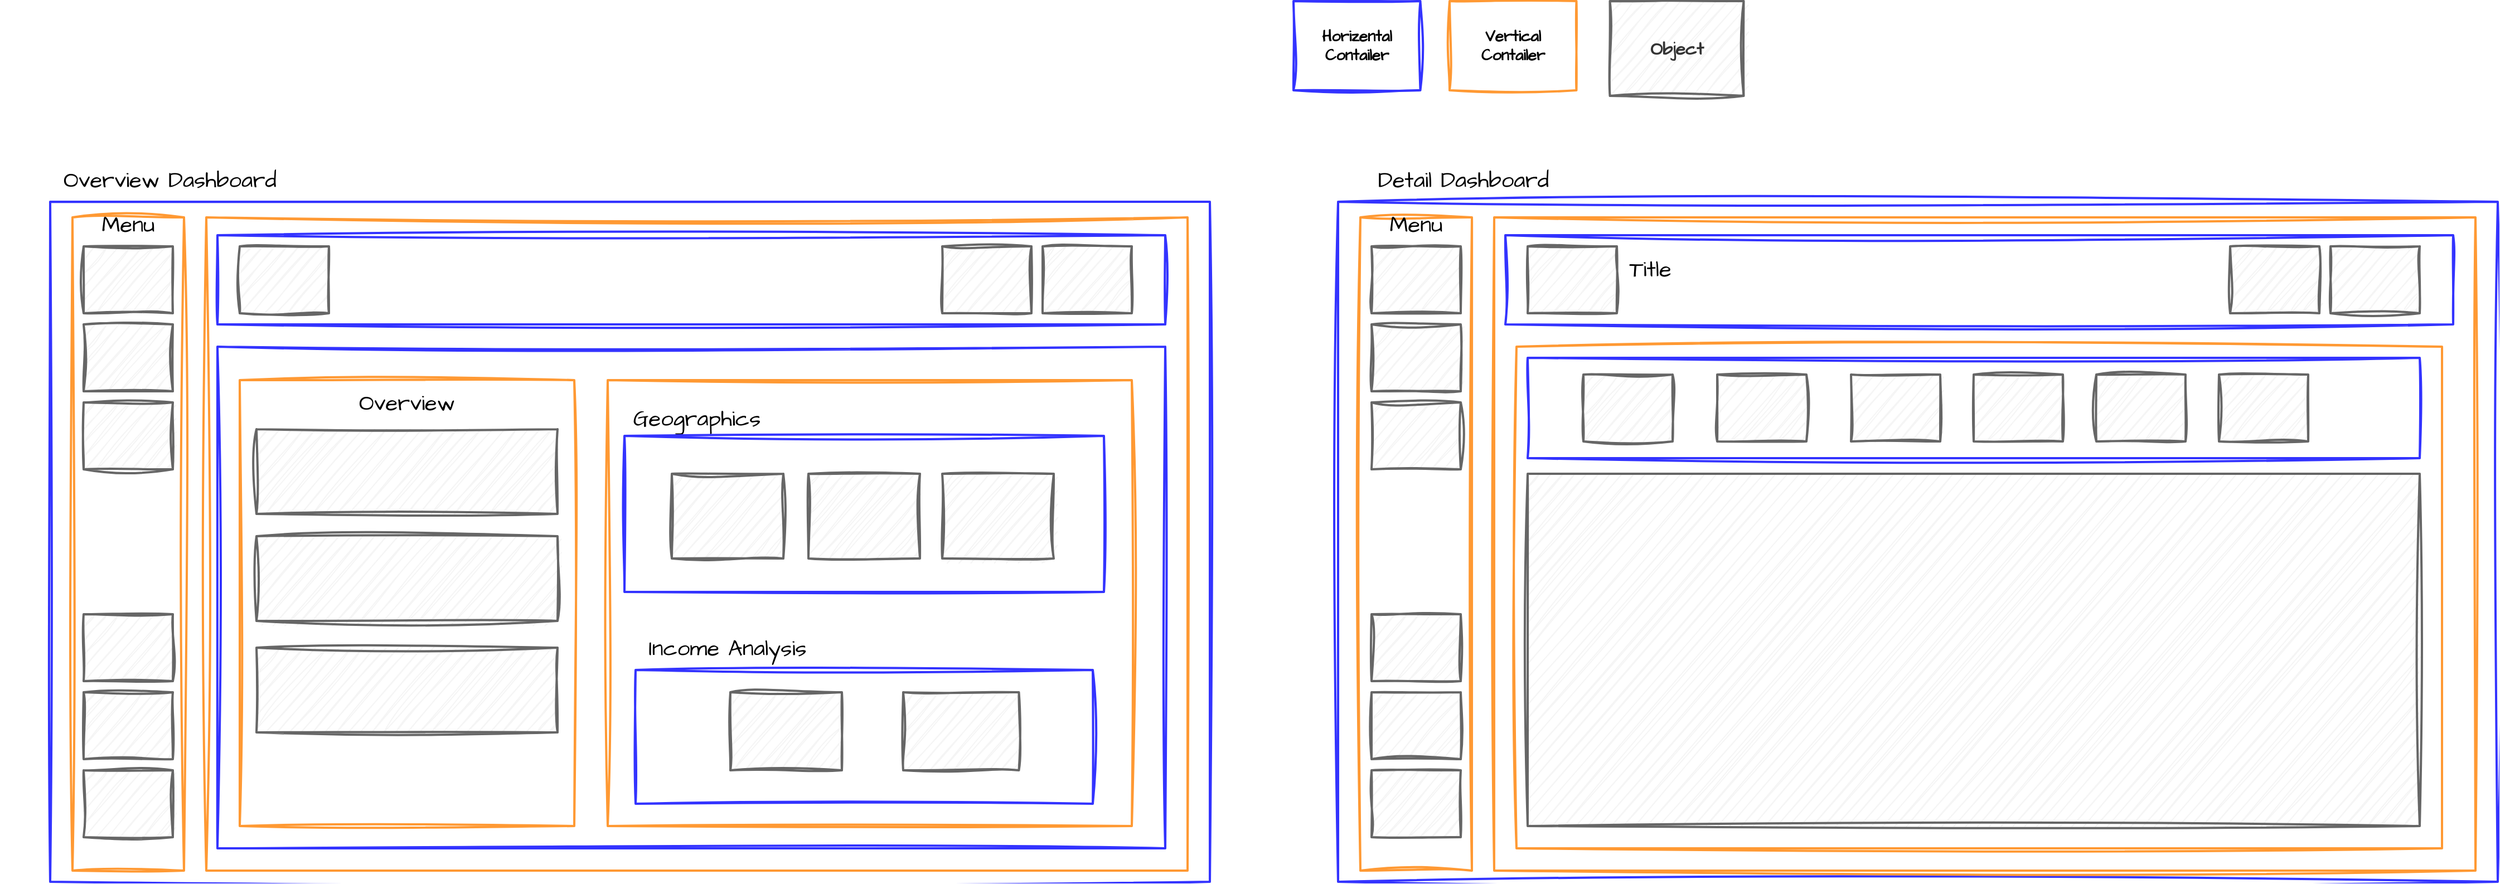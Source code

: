 <mxfile version="24.7.8" pages="2">
  <diagram name="Page-1" id="A7-xnCa6GZ77hb_ugSaN">
    <mxGraphModel dx="1400" dy="1786" grid="1" gridSize="10" guides="1" tooltips="1" connect="1" arrows="1" fold="1" page="1" pageScale="1" pageWidth="1169" pageHeight="827" math="0" shadow="0">
      <root>
        <mxCell id="0" />
        <mxCell id="1" parent="0" />
        <mxCell id="PGWeTWr600nqLuUM6eGq-1" value="" style="rounded=0;whiteSpace=wrap;html=1;fillColor=none;strokeColor=#3333FF;strokeWidth=2;sketch=1;curveFitting=1;jiggle=2;" parent="1" vertex="1">
          <mxGeometry x="65" y="70" width="1040" height="610" as="geometry" />
        </mxCell>
        <mxCell id="PGWeTWr600nqLuUM6eGq-2" value="" style="rounded=0;whiteSpace=wrap;html=1;fillColor=none;strokeColor=#FF9933;strokeWidth=2;sketch=1;curveFitting=1;jiggle=2;" parent="1" vertex="1">
          <mxGeometry x="85" y="84" width="100" height="586" as="geometry" />
        </mxCell>
        <mxCell id="PGWeTWr600nqLuUM6eGq-4" value="" style="rounded=0;whiteSpace=wrap;html=1;fillColor=#f5f5f5;fontColor=#333333;strokeColor=#666666;strokeWidth=2;sketch=1;curveFitting=1;jiggle=2;" parent="1" vertex="1">
          <mxGeometry x="95" y="110" width="80" height="60" as="geometry" />
        </mxCell>
        <mxCell id="PGWeTWr600nqLuUM6eGq-5" value="" style="rounded=0;whiteSpace=wrap;html=1;fillColor=#f5f5f5;fontColor=#333333;strokeColor=#666666;strokeWidth=2;sketch=1;curveFitting=1;jiggle=2;" parent="1" vertex="1">
          <mxGeometry x="95" y="180" width="80" height="60" as="geometry" />
        </mxCell>
        <mxCell id="PGWeTWr600nqLuUM6eGq-6" value="" style="rounded=0;whiteSpace=wrap;html=1;fillColor=#f5f5f5;fontColor=#333333;strokeColor=#666666;strokeWidth=2;sketch=1;curveFitting=1;jiggle=2;" parent="1" vertex="1">
          <mxGeometry x="95" y="510" width="80" height="60" as="geometry" />
        </mxCell>
        <mxCell id="PGWeTWr600nqLuUM6eGq-7" value="" style="rounded=0;whiteSpace=wrap;html=1;fillColor=#f5f5f5;fontColor=#333333;strokeColor=#666666;strokeWidth=2;sketch=1;curveFitting=1;jiggle=2;" parent="1" vertex="1">
          <mxGeometry x="95" y="580" width="80" height="60" as="geometry" />
        </mxCell>
        <mxCell id="PGWeTWr600nqLuUM6eGq-8" value="" style="rounded=0;whiteSpace=wrap;html=1;fillColor=#f5f5f5;fontColor=#333333;strokeColor=#666666;strokeWidth=2;sketch=1;curveFitting=1;jiggle=2;" parent="1" vertex="1">
          <mxGeometry x="95" y="440" width="80" height="60" as="geometry" />
        </mxCell>
        <mxCell id="PGWeTWr600nqLuUM6eGq-9" value="" style="rounded=0;whiteSpace=wrap;html=1;fillColor=none;strokeColor=#FF9933;strokeWidth=2;sketch=1;curveFitting=1;jiggle=2;" parent="1" vertex="1">
          <mxGeometry x="205" y="84" width="880" height="586" as="geometry" />
        </mxCell>
        <mxCell id="PGWeTWr600nqLuUM6eGq-10" value="" style="rounded=0;whiteSpace=wrap;html=1;fillColor=none;strokeColor=#3333FF;strokeWidth=2;sketch=1;curveFitting=1;jiggle=2;" parent="1" vertex="1">
          <mxGeometry x="215" y="100" width="850" height="80" as="geometry" />
        </mxCell>
        <mxCell id="PGWeTWr600nqLuUM6eGq-11" value="" style="rounded=0;whiteSpace=wrap;html=1;fillColor=#f5f5f5;fontColor=#333333;strokeColor=#666666;strokeWidth=2;sketch=1;curveFitting=1;jiggle=2;" parent="1" vertex="1">
          <mxGeometry x="235" y="110" width="80" height="60" as="geometry" />
        </mxCell>
        <mxCell id="PGWeTWr600nqLuUM6eGq-12" value="" style="rounded=0;whiteSpace=wrap;html=1;fillColor=#f5f5f5;fontColor=#333333;strokeColor=#666666;strokeWidth=2;sketch=1;curveFitting=1;jiggle=2;" parent="1" vertex="1">
          <mxGeometry x="955" y="110" width="80" height="60" as="geometry" />
        </mxCell>
        <mxCell id="PGWeTWr600nqLuUM6eGq-13" value="" style="rounded=0;whiteSpace=wrap;html=1;fillColor=#f5f5f5;fontColor=#333333;strokeColor=#666666;strokeWidth=2;sketch=1;curveFitting=1;jiggle=2;" parent="1" vertex="1">
          <mxGeometry x="865" y="110" width="80" height="60" as="geometry" />
        </mxCell>
        <mxCell id="PGWeTWr600nqLuUM6eGq-14" value="" style="rounded=0;whiteSpace=wrap;html=1;fillColor=#f5f5f5;fontColor=#333333;strokeColor=#666666;strokeWidth=2;sketch=1;curveFitting=1;jiggle=2;" parent="1" vertex="1">
          <mxGeometry x="95" y="250" width="80" height="60" as="geometry" />
        </mxCell>
        <mxCell id="PGWeTWr600nqLuUM6eGq-15" value="Overview Dashboard" style="text;html=1;strokeColor=none;fillColor=none;align=center;verticalAlign=middle;whiteSpace=wrap;rounded=0;fontSize=20;fontFamily=Architects Daughter;sketch=1;curveFitting=1;jiggle=2;" parent="1" vertex="1">
          <mxGeometry x="20" y="40" width="305" height="20" as="geometry" />
        </mxCell>
        <mxCell id="PGWeTWr600nqLuUM6eGq-16" value="Menu" style="text;html=1;strokeColor=none;fillColor=none;align=center;verticalAlign=middle;whiteSpace=wrap;rounded=0;fontSize=20;fontFamily=Architects Daughter;strokeWidth=2;sketch=1;curveFitting=1;jiggle=2;" parent="1" vertex="1">
          <mxGeometry x="105" y="80" width="60" height="20" as="geometry" />
        </mxCell>
        <mxCell id="PGWeTWr600nqLuUM6eGq-18" value="" style="rounded=0;whiteSpace=wrap;html=1;fillColor=none;strokeColor=#3333FF;strokeWidth=2;sketch=1;curveFitting=1;jiggle=2;" parent="1" vertex="1">
          <mxGeometry x="215" y="200" width="850" height="450" as="geometry" />
        </mxCell>
        <mxCell id="PGWeTWr600nqLuUM6eGq-19" value="" style="rounded=0;whiteSpace=wrap;html=1;fillColor=none;strokeColor=#FF9933;strokeWidth=2;sketch=1;curveFitting=1;jiggle=2;" parent="1" vertex="1">
          <mxGeometry x="235" y="230" width="300" height="400" as="geometry" />
        </mxCell>
        <mxCell id="PGWeTWr600nqLuUM6eGq-21" value="Overview" style="text;html=1;strokeColor=none;fillColor=none;align=center;verticalAlign=middle;whiteSpace=wrap;rounded=0;fontSize=20;fontFamily=Architects Daughter;strokeWidth=2;sketch=1;curveFitting=1;jiggle=2;" parent="1" vertex="1">
          <mxGeometry x="355" y="240" width="60" height="20" as="geometry" />
        </mxCell>
        <mxCell id="PGWeTWr600nqLuUM6eGq-23" value="" style="rounded=0;whiteSpace=wrap;html=1;fillColor=none;strokeColor=#FF9933;strokeWidth=2;sketch=1;curveFitting=1;jiggle=2;" parent="1" vertex="1">
          <mxGeometry x="565" y="230" width="470" height="400" as="geometry" />
        </mxCell>
        <mxCell id="PGWeTWr600nqLuUM6eGq-24" value="" style="rounded=0;whiteSpace=wrap;html=1;fillColor=#f5f5f5;fontColor=#333333;strokeColor=#666666;strokeWidth=2;sketch=1;curveFitting=1;jiggle=2;" parent="1" vertex="1">
          <mxGeometry x="250" y="274" width="270" height="76" as="geometry" />
        </mxCell>
        <mxCell id="PGWeTWr600nqLuUM6eGq-25" value="" style="rounded=0;whiteSpace=wrap;html=1;fillColor=#f5f5f5;fontColor=#333333;strokeColor=#666666;strokeWidth=2;sketch=1;curveFitting=1;jiggle=2;" parent="1" vertex="1">
          <mxGeometry x="250" y="370" width="270" height="76" as="geometry" />
        </mxCell>
        <mxCell id="PGWeTWr600nqLuUM6eGq-26" value="" style="rounded=0;whiteSpace=wrap;html=1;fillColor=#f5f5f5;fontColor=#333333;strokeColor=#666666;strokeWidth=2;sketch=1;curveFitting=1;jiggle=2;" parent="1" vertex="1">
          <mxGeometry x="250" y="470" width="270" height="76" as="geometry" />
        </mxCell>
        <mxCell id="PGWeTWr600nqLuUM6eGq-29" value="Income Analysis" style="text;html=1;strokeColor=none;fillColor=none;align=center;verticalAlign=middle;whiteSpace=wrap;rounded=0;fontSize=20;fontFamily=Architects Daughter;strokeWidth=2;sketch=1;curveFitting=1;jiggle=2;" parent="1" vertex="1">
          <mxGeometry x="585" y="460" width="175" height="20" as="geometry" />
        </mxCell>
        <mxCell id="PGWeTWr600nqLuUM6eGq-30" value="Geographics" style="text;html=1;strokeColor=none;fillColor=none;align=center;verticalAlign=middle;whiteSpace=wrap;rounded=0;fontSize=20;fontFamily=Architects Daughter;strokeWidth=2;sketch=1;curveFitting=1;jiggle=2;" parent="1" vertex="1">
          <mxGeometry x="615" y="254" width="60" height="20" as="geometry" />
        </mxCell>
        <mxCell id="PGWeTWr600nqLuUM6eGq-31" value="" style="rounded=0;whiteSpace=wrap;html=1;fillColor=none;strokeColor=#3333FF;strokeWidth=2;sketch=1;curveFitting=1;jiggle=2;" parent="1" vertex="1">
          <mxGeometry x="590" y="490" width="410" height="120" as="geometry" />
        </mxCell>
        <mxCell id="PGWeTWr600nqLuUM6eGq-32" value="" style="rounded=0;whiteSpace=wrap;html=1;fillColor=#f5f5f5;fontColor=#333333;strokeColor=#666666;strokeWidth=2;sketch=1;curveFitting=1;jiggle=2;" parent="1" vertex="1">
          <mxGeometry x="675" y="510" width="100" height="70" as="geometry" />
        </mxCell>
        <mxCell id="PGWeTWr600nqLuUM6eGq-33" value="" style="rounded=0;whiteSpace=wrap;html=1;fillColor=#f5f5f5;fontColor=#333333;strokeColor=#666666;strokeWidth=2;sketch=1;curveFitting=1;jiggle=2;" parent="1" vertex="1">
          <mxGeometry x="830" y="510" width="103.75" height="70" as="geometry" />
        </mxCell>
        <mxCell id="PGWeTWr600nqLuUM6eGq-36" value="" style="rounded=0;whiteSpace=wrap;html=1;fillColor=#f5f5f5;fontColor=#333333;strokeColor=#666666;strokeWidth=2;sketch=1;curveFitting=1;jiggle=2;" parent="1" vertex="1">
          <mxGeometry x="622.5" y="314" width="100" height="76" as="geometry" />
        </mxCell>
        <mxCell id="PGWeTWr600nqLuUM6eGq-37" value="" style="rounded=0;whiteSpace=wrap;html=1;fillColor=#f5f5f5;fontColor=#333333;strokeColor=#666666;strokeWidth=2;sketch=1;curveFitting=1;jiggle=2;" parent="1" vertex="1">
          <mxGeometry x="745" y="314" width="100" height="76" as="geometry" />
        </mxCell>
        <mxCell id="PGWeTWr600nqLuUM6eGq-38" value="" style="rounded=0;whiteSpace=wrap;html=1;fillColor=#f5f5f5;fontColor=#333333;strokeColor=#666666;strokeWidth=2;sketch=1;curveFitting=1;jiggle=2;" parent="1" vertex="1">
          <mxGeometry x="865" y="314" width="100" height="76" as="geometry" />
        </mxCell>
        <mxCell id="PGWeTWr600nqLuUM6eGq-40" value="" style="rounded=0;whiteSpace=wrap;html=1;fillColor=none;strokeColor=#3333FF;strokeWidth=2;sketch=1;curveFitting=1;jiggle=2;" parent="1" vertex="1">
          <mxGeometry x="1220" y="70" width="1040" height="610" as="geometry" />
        </mxCell>
        <mxCell id="PGWeTWr600nqLuUM6eGq-41" value="" style="rounded=0;whiteSpace=wrap;html=1;fillColor=none;strokeColor=#FF9933;strokeWidth=2;sketch=1;curveFitting=1;jiggle=2;" parent="1" vertex="1">
          <mxGeometry x="1240" y="84" width="100" height="586" as="geometry" />
        </mxCell>
        <mxCell id="PGWeTWr600nqLuUM6eGq-42" value="" style="rounded=0;whiteSpace=wrap;html=1;fillColor=#f5f5f5;fontColor=#333333;strokeColor=#666666;strokeWidth=2;sketch=1;curveFitting=1;jiggle=2;" parent="1" vertex="1">
          <mxGeometry x="1250" y="110" width="80" height="60" as="geometry" />
        </mxCell>
        <mxCell id="PGWeTWr600nqLuUM6eGq-43" value="" style="rounded=0;whiteSpace=wrap;html=1;fillColor=#f5f5f5;fontColor=#333333;strokeColor=#666666;strokeWidth=2;sketch=1;curveFitting=1;jiggle=2;" parent="1" vertex="1">
          <mxGeometry x="1250" y="180" width="80" height="60" as="geometry" />
        </mxCell>
        <mxCell id="PGWeTWr600nqLuUM6eGq-44" value="" style="rounded=0;whiteSpace=wrap;html=1;fillColor=#f5f5f5;fontColor=#333333;strokeColor=#666666;strokeWidth=2;sketch=1;curveFitting=1;jiggle=2;" parent="1" vertex="1">
          <mxGeometry x="1250" y="510" width="80" height="60" as="geometry" />
        </mxCell>
        <mxCell id="PGWeTWr600nqLuUM6eGq-45" value="" style="rounded=0;whiteSpace=wrap;html=1;fillColor=#f5f5f5;fontColor=#333333;strokeColor=#666666;strokeWidth=2;sketch=1;curveFitting=1;jiggle=2;" parent="1" vertex="1">
          <mxGeometry x="1250" y="580" width="80" height="60" as="geometry" />
        </mxCell>
        <mxCell id="PGWeTWr600nqLuUM6eGq-46" value="" style="rounded=0;whiteSpace=wrap;html=1;fillColor=#f5f5f5;fontColor=#333333;strokeColor=#666666;strokeWidth=2;sketch=1;curveFitting=1;jiggle=2;" parent="1" vertex="1">
          <mxGeometry x="1250" y="440" width="80" height="60" as="geometry" />
        </mxCell>
        <mxCell id="PGWeTWr600nqLuUM6eGq-47" value="" style="rounded=0;whiteSpace=wrap;html=1;fillColor=none;strokeColor=#FF9933;strokeWidth=2;sketch=1;curveFitting=1;jiggle=2;" parent="1" vertex="1">
          <mxGeometry x="1360" y="84" width="880" height="586" as="geometry" />
        </mxCell>
        <mxCell id="PGWeTWr600nqLuUM6eGq-48" value="" style="rounded=0;whiteSpace=wrap;html=1;fillColor=none;strokeColor=#3333FF;strokeWidth=2;sketch=1;curveFitting=1;jiggle=2;" parent="1" vertex="1">
          <mxGeometry x="1370" y="100" width="850" height="80" as="geometry" />
        </mxCell>
        <mxCell id="PGWeTWr600nqLuUM6eGq-49" value="" style="rounded=0;whiteSpace=wrap;html=1;fillColor=#f5f5f5;fontColor=#333333;strokeColor=#666666;strokeWidth=2;sketch=1;curveFitting=1;jiggle=2;" parent="1" vertex="1">
          <mxGeometry x="1390" y="110" width="80" height="60" as="geometry" />
        </mxCell>
        <mxCell id="PGWeTWr600nqLuUM6eGq-50" value="" style="rounded=0;whiteSpace=wrap;html=1;fillColor=#f5f5f5;fontColor=#333333;strokeColor=#666666;strokeWidth=2;sketch=1;curveFitting=1;jiggle=2;" parent="1" vertex="1">
          <mxGeometry x="2110" y="110" width="80" height="60" as="geometry" />
        </mxCell>
        <mxCell id="PGWeTWr600nqLuUM6eGq-51" value="" style="rounded=0;whiteSpace=wrap;html=1;fillColor=#f5f5f5;fontColor=#333333;strokeColor=#666666;strokeWidth=2;sketch=1;curveFitting=1;jiggle=2;" parent="1" vertex="1">
          <mxGeometry x="2020" y="110" width="80" height="60" as="geometry" />
        </mxCell>
        <mxCell id="PGWeTWr600nqLuUM6eGq-52" value="" style="rounded=0;whiteSpace=wrap;html=1;fillColor=#f5f5f5;fontColor=#333333;strokeColor=#666666;strokeWidth=2;sketch=1;curveFitting=1;jiggle=2;" parent="1" vertex="1">
          <mxGeometry x="1250" y="250" width="80" height="60" as="geometry" />
        </mxCell>
        <mxCell id="PGWeTWr600nqLuUM6eGq-53" value="Detail Dashboard" style="text;html=1;strokeColor=none;fillColor=none;align=center;verticalAlign=middle;whiteSpace=wrap;rounded=0;fontSize=20;fontFamily=Architects Daughter;strokeWidth=2;sketch=1;curveFitting=1;jiggle=2;" parent="1" vertex="1">
          <mxGeometry x="1180" y="40" width="305" height="20" as="geometry" />
        </mxCell>
        <mxCell id="PGWeTWr600nqLuUM6eGq-54" value="Menu" style="text;html=1;strokeColor=none;fillColor=none;align=center;verticalAlign=middle;whiteSpace=wrap;rounded=0;fontSize=20;fontFamily=Architects Daughter;strokeWidth=2;sketch=1;curveFitting=1;jiggle=2;" parent="1" vertex="1">
          <mxGeometry x="1260" y="80" width="60" height="20" as="geometry" />
        </mxCell>
        <mxCell id="PGWeTWr600nqLuUM6eGq-55" value="Title" style="text;html=1;strokeColor=none;fillColor=none;align=center;verticalAlign=middle;whiteSpace=wrap;rounded=0;fontSize=20;fontFamily=Architects Daughter;strokeWidth=2;sketch=1;curveFitting=1;jiggle=2;" parent="1" vertex="1">
          <mxGeometry x="1470" y="120" width="60" height="20" as="geometry" />
        </mxCell>
        <mxCell id="PGWeTWr600nqLuUM6eGq-73" value="" style="rounded=0;whiteSpace=wrap;html=1;fillColor=none;strokeColor=#FF9933;strokeWidth=2;sketch=1;curveFitting=1;jiggle=2;" parent="1" vertex="1">
          <mxGeometry x="1380" y="200" width="830" height="450" as="geometry" />
        </mxCell>
        <mxCell id="PGWeTWr600nqLuUM6eGq-74" value="" style="rounded=0;whiteSpace=wrap;html=1;fillColor=none;strokeColor=#3333FF;strokeWidth=2;sketch=1;curveFitting=1;jiggle=2;" parent="1" vertex="1">
          <mxGeometry x="1390" y="210" width="800" height="90" as="geometry" />
        </mxCell>
        <mxCell id="PGWeTWr600nqLuUM6eGq-75" value="" style="rounded=0;whiteSpace=wrap;html=1;fillColor=#f5f5f5;fontColor=#333333;strokeColor=#666666;strokeWidth=2;sketch=1;curveFitting=1;jiggle=2;" parent="1" vertex="1">
          <mxGeometry x="1440" y="225" width="80" height="60" as="geometry" />
        </mxCell>
        <mxCell id="PGWeTWr600nqLuUM6eGq-76" value="" style="rounded=0;whiteSpace=wrap;html=1;fillColor=#f5f5f5;fontColor=#333333;strokeColor=#666666;strokeWidth=2;sketch=1;curveFitting=1;jiggle=2;" parent="1" vertex="1">
          <mxGeometry x="1560" y="225" width="80" height="60" as="geometry" />
        </mxCell>
        <mxCell id="PGWeTWr600nqLuUM6eGq-77" value="" style="rounded=0;whiteSpace=wrap;html=1;fillColor=#f5f5f5;fontColor=#333333;strokeColor=#666666;strokeWidth=2;sketch=1;curveFitting=1;jiggle=2;" parent="1" vertex="1">
          <mxGeometry x="1680" y="225" width="80" height="60" as="geometry" />
        </mxCell>
        <mxCell id="PGWeTWr600nqLuUM6eGq-78" value="" style="rounded=0;whiteSpace=wrap;html=1;fillColor=#f5f5f5;fontColor=#333333;strokeColor=#666666;strokeWidth=2;sketch=1;curveFitting=1;jiggle=2;" parent="1" vertex="1">
          <mxGeometry x="1790" y="225" width="80" height="60" as="geometry" />
        </mxCell>
        <mxCell id="PGWeTWr600nqLuUM6eGq-79" value="" style="rounded=0;whiteSpace=wrap;html=1;fillColor=#f5f5f5;fontColor=#333333;strokeColor=#666666;strokeWidth=2;sketch=1;curveFitting=1;jiggle=2;" parent="1" vertex="1">
          <mxGeometry x="1900" y="225" width="80" height="60" as="geometry" />
        </mxCell>
        <mxCell id="PGWeTWr600nqLuUM6eGq-80" value="" style="rounded=0;whiteSpace=wrap;html=1;fillColor=#f5f5f5;fontColor=#333333;strokeColor=#666666;strokeWidth=2;sketch=1;curveFitting=1;jiggle=2;" parent="1" vertex="1">
          <mxGeometry x="2010" y="225" width="80" height="60" as="geometry" />
        </mxCell>
        <mxCell id="PGWeTWr600nqLuUM6eGq-81" value="" style="rounded=0;whiteSpace=wrap;html=1;fillColor=#f5f5f5;fontColor=#333333;strokeColor=#666666;strokeWidth=2;sketch=1;curveFitting=1;jiggle=2;" parent="1" vertex="1">
          <mxGeometry x="1390" y="314" width="800" height="316" as="geometry" />
        </mxCell>
        <mxCell id="vjm-o3LrQS6AP1Cw-ad6-1" value="" style="rounded=0;whiteSpace=wrap;html=1;fillColor=none;strokeColor=#3333FF;strokeWidth=2;sketch=1;curveFitting=1;jiggle=2;" parent="1" vertex="1">
          <mxGeometry x="580" y="280" width="430" height="140" as="geometry" />
        </mxCell>
        <mxCell id="vjm-o3LrQS6AP1Cw-ad6-3" value="Horizental Contailer" style="rounded=0;whiteSpace=wrap;html=1;fillColor=none;strokeColor=#3333FF;strokeWidth=2;sketch=1;curveFitting=1;jiggle=2;fontFamily=Architects Daughter;fontSource=https%3A%2F%2Ffonts.googleapis.com%2Fcss%3Ffamily%3DArchitects%2BDaughter;fontStyle=1;fontSize=14;" parent="1" vertex="1">
          <mxGeometry x="1180" y="-110" width="113.75" height="80" as="geometry" />
        </mxCell>
        <mxCell id="vjm-o3LrQS6AP1Cw-ad6-4" value="Vertical&lt;br&gt;Contailer" style="rounded=0;whiteSpace=wrap;html=1;fillColor=none;strokeColor=#FF9933;strokeWidth=2;sketch=1;curveFitting=1;jiggle=2;fontFamily=Architects Daughter;fontSource=https%3A%2F%2Ffonts.googleapis.com%2Fcss%3Ffamily%3DArchitects%2BDaughter;fontStyle=1;fontSize=14;" parent="1" vertex="1">
          <mxGeometry x="1320" y="-110" width="113.75" height="80" as="geometry" />
        </mxCell>
        <mxCell id="vjm-o3LrQS6AP1Cw-ad6-5" value="Object" style="rounded=0;whiteSpace=wrap;html=1;fillColor=#f5f5f5;fontColor=#333333;strokeColor=#666666;strokeWidth=2;sketch=1;curveFitting=1;jiggle=2;fontFamily=Architects Daughter;fontSource=https%3A%2F%2Ffonts.googleapis.com%2Fcss%3Ffamily%3DArchitects%2BDaughter;fontSize=16;fontStyle=1" parent="1" vertex="1">
          <mxGeometry x="1463.75" y="-110" width="120" height="85" as="geometry" />
        </mxCell>
      </root>
    </mxGraphModel>
  </diagram>
  <diagram id="QTRGO-czo_Jq77veqDAf" name="Page-2">
    <mxGraphModel dx="2074" dy="1238" grid="1" gridSize="10" guides="1" tooltips="1" connect="1" arrows="1" fold="1" page="1" pageScale="1" pageWidth="1169" pageHeight="827" math="0" shadow="0">
      <root>
        <mxCell id="0" />
        <mxCell id="1" parent="0" />
      </root>
    </mxGraphModel>
  </diagram>
</mxfile>

